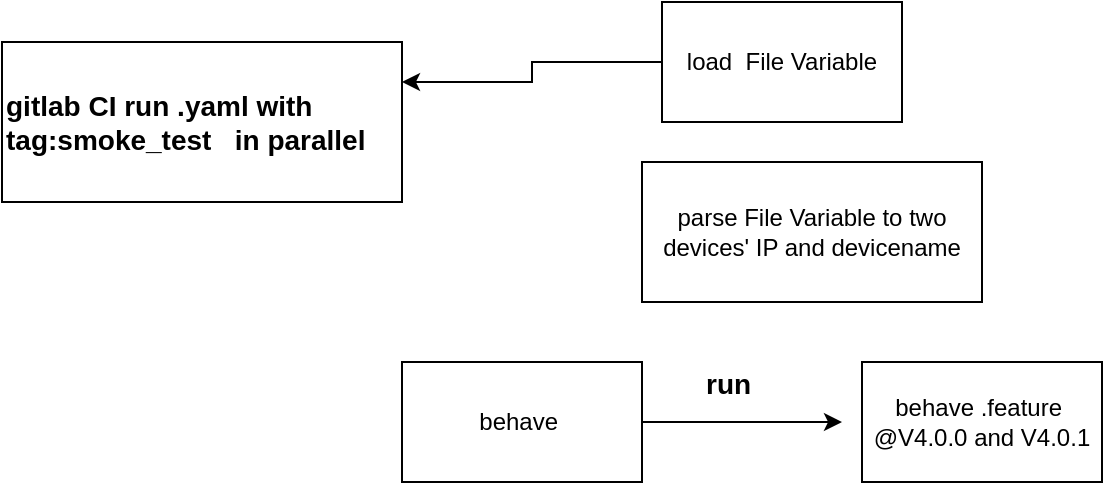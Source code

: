 <mxfile version="12.2.6" type="github" pages="1">
  <diagram id="-3Qp-Qmmz9Oloc4rpSQ0" name="Page-1">
    <mxGraphModel dx="1360" dy="802" grid="1" gridSize="10" guides="1" tooltips="1" connect="1" arrows="1" fold="1" page="1" pageScale="1" pageWidth="3300" pageHeight="4681" math="0" shadow="0">
      <root>
        <mxCell id="0"/>
        <mxCell id="1" parent="0"/>
        <mxCell id="hpy0vqWnM9Ajz9U5k6T2-1" value="behave .feature&amp;nbsp;&lt;br&gt;@V4.0.0 and V4.0.1" style="rounded=0;whiteSpace=wrap;html=1;" vertex="1" parent="1">
          <mxGeometry x="450" y="200" width="120" height="60" as="geometry"/>
        </mxCell>
        <mxCell id="hpy0vqWnM9Ajz9U5k6T2-3" style="edgeStyle=orthogonalEdgeStyle;rounded=0;orthogonalLoop=1;jettySize=auto;html=1;exitX=1;exitY=0.5;exitDx=0;exitDy=0;" edge="1" parent="1" source="hpy0vqWnM9Ajz9U5k6T2-2">
          <mxGeometry relative="1" as="geometry">
            <mxPoint x="440" y="230" as="targetPoint"/>
          </mxGeometry>
        </mxCell>
        <mxCell id="hpy0vqWnM9Ajz9U5k6T2-2" value="behave&amp;nbsp;" style="rounded=0;whiteSpace=wrap;html=1;" vertex="1" parent="1">
          <mxGeometry x="220" y="200" width="120" height="60" as="geometry"/>
        </mxCell>
        <mxCell id="hpy0vqWnM9Ajz9U5k6T2-4" value="&lt;font style=&quot;font-size: 14px&quot;&gt;&lt;b&gt;run&lt;/b&gt;&lt;/font&gt;" style="text;html=1;resizable=0;points=[];autosize=1;align=left;verticalAlign=top;spacingTop=-4;" vertex="1" parent="1">
          <mxGeometry x="370" y="200" width="40" height="20" as="geometry"/>
        </mxCell>
        <mxCell id="hpy0vqWnM9Ajz9U5k6T2-5" value="&lt;font style=&quot;font-size: 14px&quot;&gt;&lt;b&gt;gitlab CI run .yaml with tag:smoke_test&amp;nbsp; &amp;nbsp;in parallel&lt;/b&gt;&lt;/font&gt;" style="rounded=0;whiteSpace=wrap;html=1;align=left;" vertex="1" parent="1">
          <mxGeometry x="20" y="40" width="200" height="80" as="geometry"/>
        </mxCell>
        <mxCell id="hpy0vqWnM9Ajz9U5k6T2-7" style="edgeStyle=orthogonalEdgeStyle;rounded=0;orthogonalLoop=1;jettySize=auto;html=1;exitX=0;exitY=0.5;exitDx=0;exitDy=0;entryX=1;entryY=0.25;entryDx=0;entryDy=0;" edge="1" parent="1" source="hpy0vqWnM9Ajz9U5k6T2-6" target="hpy0vqWnM9Ajz9U5k6T2-5">
          <mxGeometry relative="1" as="geometry"/>
        </mxCell>
        <mxCell id="hpy0vqWnM9Ajz9U5k6T2-6" value="load&amp;nbsp; File Variable" style="rounded=0;whiteSpace=wrap;html=1;" vertex="1" parent="1">
          <mxGeometry x="350" y="20" width="120" height="60" as="geometry"/>
        </mxCell>
        <mxCell id="hpy0vqWnM9Ajz9U5k6T2-8" value="parse File Variable to two devices&#39; IP and devicename" style="rounded=0;whiteSpace=wrap;html=1;" vertex="1" parent="1">
          <mxGeometry x="340" y="100" width="170" height="70" as="geometry"/>
        </mxCell>
      </root>
    </mxGraphModel>
  </diagram>
</mxfile>
